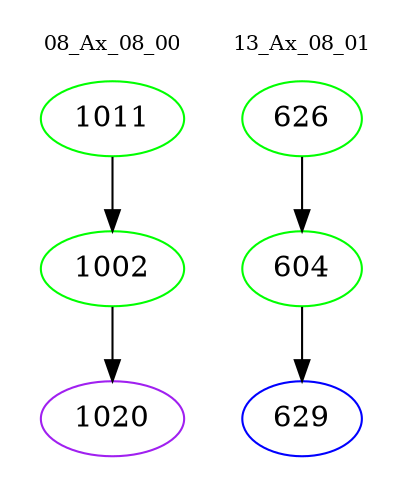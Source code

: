 digraph{
subgraph cluster_0 {
color = white
label = "08_Ax_08_00";
fontsize=10;
T0_1011 [label="1011", color="green"]
T0_1011 -> T0_1002 [color="black"]
T0_1002 [label="1002", color="green"]
T0_1002 -> T0_1020 [color="black"]
T0_1020 [label="1020", color="purple"]
}
subgraph cluster_1 {
color = white
label = "13_Ax_08_01";
fontsize=10;
T1_626 [label="626", color="green"]
T1_626 -> T1_604 [color="black"]
T1_604 [label="604", color="green"]
T1_604 -> T1_629 [color="black"]
T1_629 [label="629", color="blue"]
}
}
